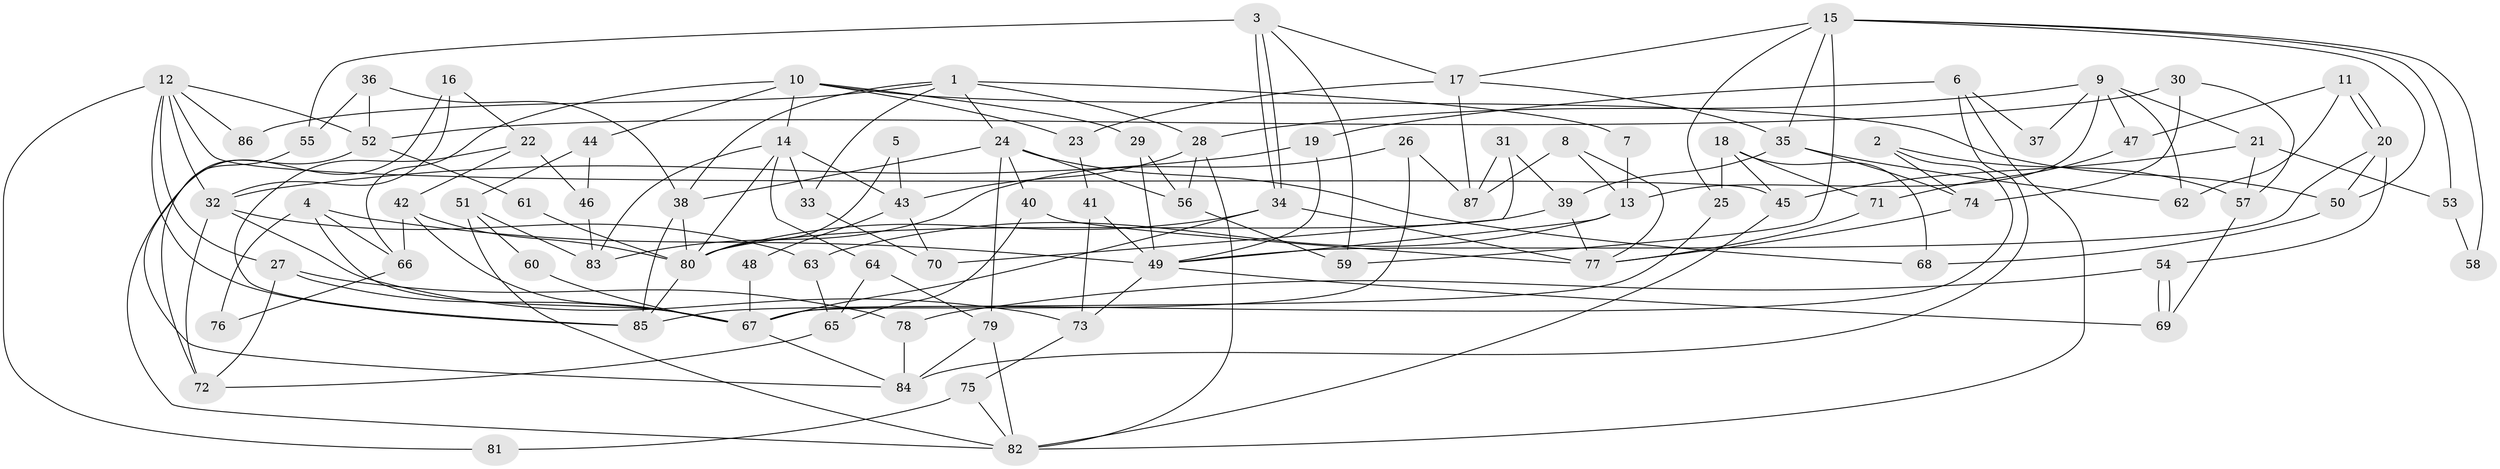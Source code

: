 // coarse degree distribution, {7: 0.17142857142857143, 4: 0.17142857142857143, 8: 0.11428571428571428, 5: 0.17142857142857143, 9: 0.05714285714285714, 2: 0.02857142857142857, 6: 0.17142857142857143, 3: 0.08571428571428572, 11: 0.02857142857142857}
// Generated by graph-tools (version 1.1) at 2025/37/03/04/25 23:37:12]
// undirected, 87 vertices, 174 edges
graph export_dot {
  node [color=gray90,style=filled];
  1;
  2;
  3;
  4;
  5;
  6;
  7;
  8;
  9;
  10;
  11;
  12;
  13;
  14;
  15;
  16;
  17;
  18;
  19;
  20;
  21;
  22;
  23;
  24;
  25;
  26;
  27;
  28;
  29;
  30;
  31;
  32;
  33;
  34;
  35;
  36;
  37;
  38;
  39;
  40;
  41;
  42;
  43;
  44;
  45;
  46;
  47;
  48;
  49;
  50;
  51;
  52;
  53;
  54;
  55;
  56;
  57;
  58;
  59;
  60;
  61;
  62;
  63;
  64;
  65;
  66;
  67;
  68;
  69;
  70;
  71;
  72;
  73;
  74;
  75;
  76;
  77;
  78;
  79;
  80;
  81;
  82;
  83;
  84;
  85;
  86;
  87;
  1 -- 24;
  1 -- 38;
  1 -- 7;
  1 -- 28;
  1 -- 33;
  1 -- 86;
  2 -- 67;
  2 -- 74;
  2 -- 57;
  3 -- 34;
  3 -- 34;
  3 -- 17;
  3 -- 55;
  3 -- 59;
  4 -- 49;
  4 -- 67;
  4 -- 66;
  4 -- 76;
  5 -- 43;
  5 -- 80;
  6 -- 84;
  6 -- 82;
  6 -- 19;
  6 -- 37;
  7 -- 13;
  8 -- 13;
  8 -- 77;
  8 -- 87;
  9 -- 28;
  9 -- 21;
  9 -- 13;
  9 -- 37;
  9 -- 47;
  9 -- 62;
  10 -- 14;
  10 -- 66;
  10 -- 23;
  10 -- 29;
  10 -- 44;
  10 -- 50;
  11 -- 62;
  11 -- 20;
  11 -- 20;
  11 -- 47;
  12 -- 27;
  12 -- 45;
  12 -- 32;
  12 -- 52;
  12 -- 81;
  12 -- 85;
  12 -- 86;
  13 -- 49;
  13 -- 63;
  14 -- 83;
  14 -- 80;
  14 -- 33;
  14 -- 43;
  14 -- 64;
  15 -- 59;
  15 -- 17;
  15 -- 25;
  15 -- 35;
  15 -- 50;
  15 -- 53;
  15 -- 58;
  16 -- 22;
  16 -- 32;
  16 -- 82;
  17 -- 23;
  17 -- 35;
  17 -- 87;
  18 -- 71;
  18 -- 25;
  18 -- 45;
  18 -- 68;
  19 -- 49;
  19 -- 32;
  20 -- 50;
  20 -- 49;
  20 -- 54;
  21 -- 57;
  21 -- 45;
  21 -- 53;
  22 -- 42;
  22 -- 85;
  22 -- 46;
  23 -- 41;
  24 -- 38;
  24 -- 68;
  24 -- 40;
  24 -- 56;
  24 -- 79;
  25 -- 85;
  26 -- 67;
  26 -- 87;
  26 -- 83;
  27 -- 67;
  27 -- 72;
  27 -- 78;
  28 -- 82;
  28 -- 43;
  28 -- 56;
  29 -- 56;
  29 -- 49;
  30 -- 57;
  30 -- 74;
  30 -- 52;
  31 -- 70;
  31 -- 87;
  31 -- 39;
  32 -- 63;
  32 -- 72;
  32 -- 73;
  33 -- 70;
  34 -- 80;
  34 -- 67;
  34 -- 77;
  35 -- 39;
  35 -- 62;
  35 -- 74;
  36 -- 55;
  36 -- 52;
  36 -- 38;
  38 -- 80;
  38 -- 85;
  39 -- 77;
  39 -- 80;
  40 -- 65;
  40 -- 77;
  41 -- 73;
  41 -- 49;
  42 -- 80;
  42 -- 67;
  42 -- 66;
  43 -- 48;
  43 -- 70;
  44 -- 51;
  44 -- 46;
  45 -- 82;
  46 -- 83;
  47 -- 71;
  48 -- 67;
  49 -- 69;
  49 -- 73;
  50 -- 68;
  51 -- 82;
  51 -- 83;
  51 -- 60;
  52 -- 61;
  52 -- 72;
  53 -- 58;
  54 -- 69;
  54 -- 69;
  54 -- 78;
  55 -- 84;
  56 -- 59;
  57 -- 69;
  60 -- 67;
  61 -- 80;
  63 -- 65;
  64 -- 65;
  64 -- 79;
  65 -- 72;
  66 -- 76;
  67 -- 84;
  71 -- 77;
  73 -- 75;
  74 -- 77;
  75 -- 82;
  75 -- 81;
  78 -- 84;
  79 -- 82;
  79 -- 84;
  80 -- 85;
}
